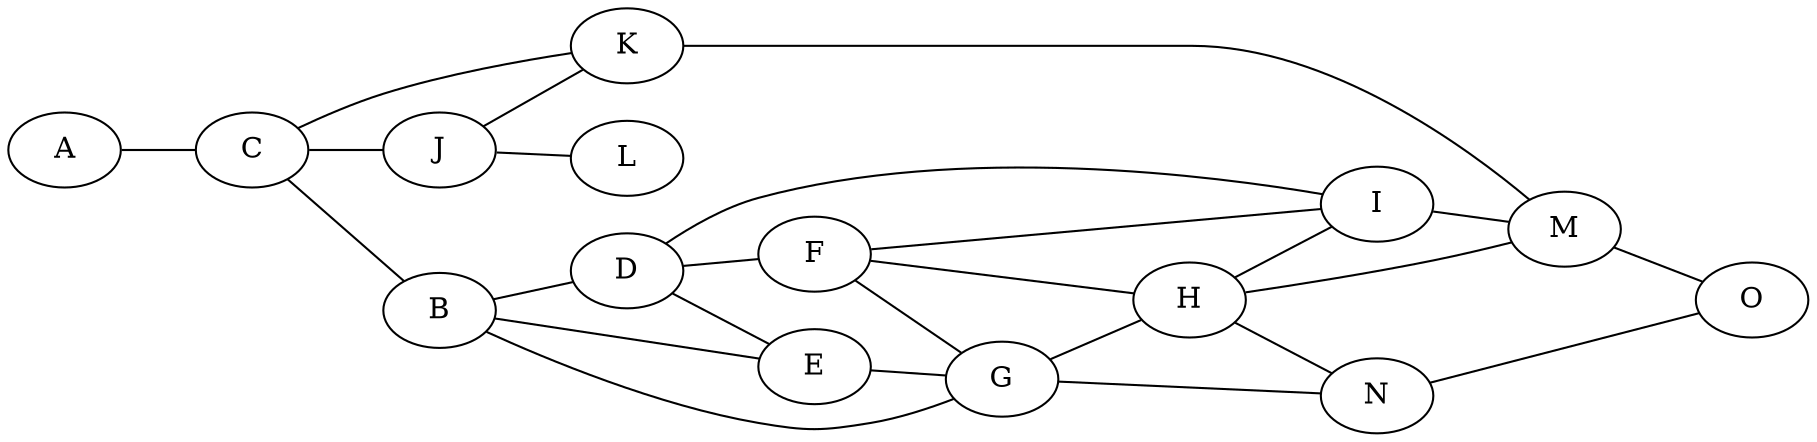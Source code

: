graph G{
	graph [layout=dot rankdir=LR]
    A -- C
    B -- {D E G}
    C -- {B K J}
    D -- {E F I}
    E -- G
    F -- {I G H}
    G -- {H N}
    H -- {I M N}
    I -- M
    J -- {K L}
    K -- M
    M -- O
    N -- O
}
